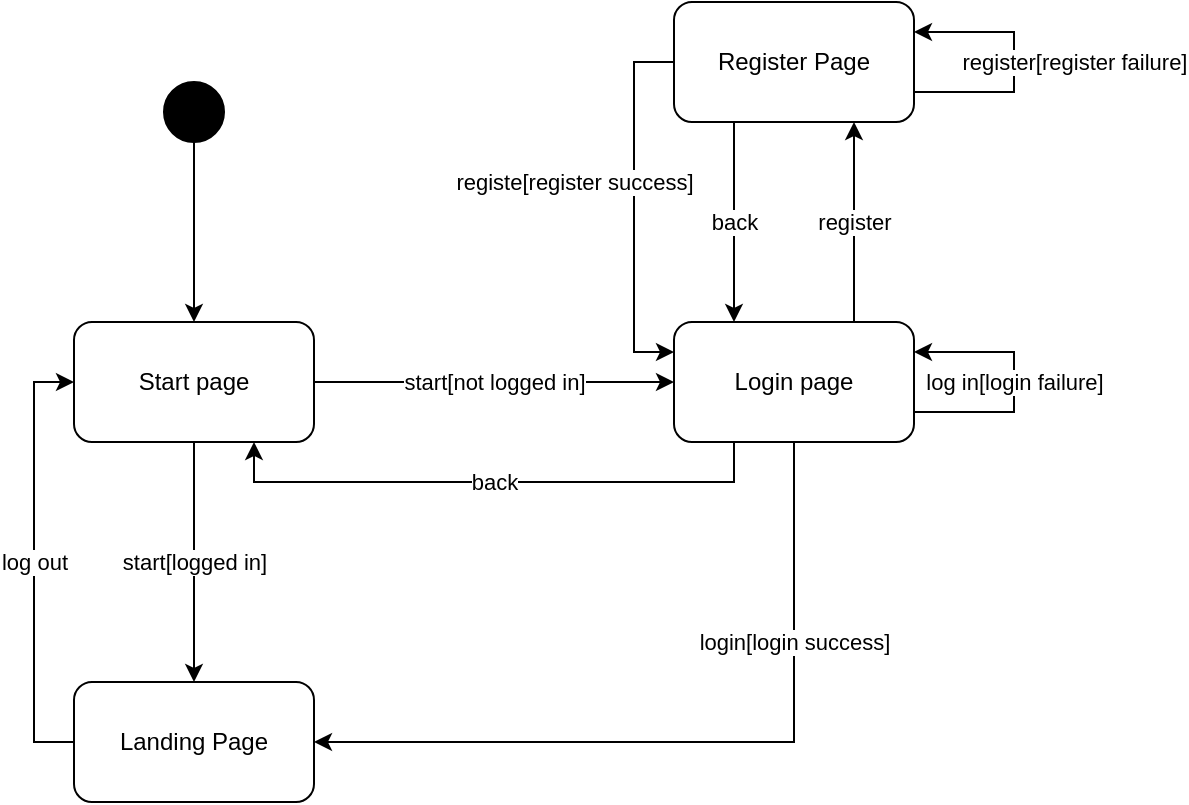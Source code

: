 <mxfile version="27.0.9">
  <diagram name="Page-1" id="5fgTQaSRWiULj1eeUTge">
    <mxGraphModel dx="1426" dy="777" grid="1" gridSize="10" guides="1" tooltips="1" connect="1" arrows="1" fold="1" page="1" pageScale="1" pageWidth="850" pageHeight="1100" math="0" shadow="0">
      <root>
        <mxCell id="0" />
        <mxCell id="1" parent="0" />
        <mxCell id="AuK5fmxB9djpSmVlIG6D-10" value="start[logged in]" style="edgeStyle=orthogonalEdgeStyle;rounded=0;orthogonalLoop=1;jettySize=auto;html=1;" edge="1" parent="1" source="AuK5fmxB9djpSmVlIG6D-1" target="AuK5fmxB9djpSmVlIG6D-4">
          <mxGeometry relative="1" as="geometry" />
        </mxCell>
        <mxCell id="AuK5fmxB9djpSmVlIG6D-11" value="start[not logged in]" style="edgeStyle=orthogonalEdgeStyle;rounded=0;orthogonalLoop=1;jettySize=auto;html=1;" edge="1" parent="1" source="AuK5fmxB9djpSmVlIG6D-1" target="AuK5fmxB9djpSmVlIG6D-2">
          <mxGeometry relative="1" as="geometry" />
        </mxCell>
        <mxCell id="AuK5fmxB9djpSmVlIG6D-1" value="Start page" style="rounded=1;whiteSpace=wrap;html=1;" vertex="1" parent="1">
          <mxGeometry x="200" y="240" width="120" height="60" as="geometry" />
        </mxCell>
        <mxCell id="AuK5fmxB9djpSmVlIG6D-14" value="register" style="edgeStyle=orthogonalEdgeStyle;rounded=0;orthogonalLoop=1;jettySize=auto;html=1;exitX=0.75;exitY=0;exitDx=0;exitDy=0;entryX=0.75;entryY=1;entryDx=0;entryDy=0;" edge="1" parent="1" source="AuK5fmxB9djpSmVlIG6D-2" target="AuK5fmxB9djpSmVlIG6D-3">
          <mxGeometry relative="1" as="geometry" />
        </mxCell>
        <mxCell id="AuK5fmxB9djpSmVlIG6D-16" value="login[login success]" style="edgeStyle=orthogonalEdgeStyle;rounded=0;orthogonalLoop=1;jettySize=auto;html=1;exitX=0.5;exitY=1;exitDx=0;exitDy=0;entryX=1;entryY=0.5;entryDx=0;entryDy=0;" edge="1" parent="1" source="AuK5fmxB9djpSmVlIG6D-2" target="AuK5fmxB9djpSmVlIG6D-4">
          <mxGeometry x="-0.487" relative="1" as="geometry">
            <mxPoint as="offset" />
          </mxGeometry>
        </mxCell>
        <mxCell id="AuK5fmxB9djpSmVlIG6D-21" value="back" style="edgeStyle=orthogonalEdgeStyle;rounded=0;orthogonalLoop=1;jettySize=auto;html=1;exitX=0.25;exitY=1;exitDx=0;exitDy=0;entryX=0.75;entryY=1;entryDx=0;entryDy=0;" edge="1" parent="1" source="AuK5fmxB9djpSmVlIG6D-2" target="AuK5fmxB9djpSmVlIG6D-1">
          <mxGeometry relative="1" as="geometry" />
        </mxCell>
        <mxCell id="AuK5fmxB9djpSmVlIG6D-2" value="Login page" style="rounded=1;whiteSpace=wrap;html=1;" vertex="1" parent="1">
          <mxGeometry x="500" y="240" width="120" height="60" as="geometry" />
        </mxCell>
        <mxCell id="AuK5fmxB9djpSmVlIG6D-19" value="back" style="edgeStyle=orthogonalEdgeStyle;rounded=0;orthogonalLoop=1;jettySize=auto;html=1;exitX=0.25;exitY=1;exitDx=0;exitDy=0;entryX=0.25;entryY=0;entryDx=0;entryDy=0;" edge="1" parent="1" source="AuK5fmxB9djpSmVlIG6D-3" target="AuK5fmxB9djpSmVlIG6D-2">
          <mxGeometry relative="1" as="geometry" />
        </mxCell>
        <mxCell id="AuK5fmxB9djpSmVlIG6D-20" value="registe[register success]" style="edgeStyle=orthogonalEdgeStyle;rounded=0;orthogonalLoop=1;jettySize=auto;html=1;exitX=0;exitY=0.5;exitDx=0;exitDy=0;entryX=0;entryY=0.25;entryDx=0;entryDy=0;" edge="1" parent="1" source="AuK5fmxB9djpSmVlIG6D-3" target="AuK5fmxB9djpSmVlIG6D-2">
          <mxGeometry x="-0.135" y="-30" relative="1" as="geometry">
            <mxPoint as="offset" />
          </mxGeometry>
        </mxCell>
        <mxCell id="AuK5fmxB9djpSmVlIG6D-3" value="Register Page" style="rounded=1;whiteSpace=wrap;html=1;" vertex="1" parent="1">
          <mxGeometry x="500" y="80" width="120" height="60" as="geometry" />
        </mxCell>
        <mxCell id="AuK5fmxB9djpSmVlIG6D-23" value="log out" style="edgeStyle=orthogonalEdgeStyle;rounded=0;orthogonalLoop=1;jettySize=auto;html=1;exitX=0;exitY=0.5;exitDx=0;exitDy=0;entryX=0;entryY=0.5;entryDx=0;entryDy=0;" edge="1" parent="1" source="AuK5fmxB9djpSmVlIG6D-4" target="AuK5fmxB9djpSmVlIG6D-1">
          <mxGeometry relative="1" as="geometry" />
        </mxCell>
        <mxCell id="AuK5fmxB9djpSmVlIG6D-4" value="Landing Page" style="rounded=1;whiteSpace=wrap;html=1;" vertex="1" parent="1">
          <mxGeometry x="200" y="420" width="120" height="60" as="geometry" />
        </mxCell>
        <mxCell id="AuK5fmxB9djpSmVlIG6D-9" value="" style="edgeStyle=orthogonalEdgeStyle;rounded=0;orthogonalLoop=1;jettySize=auto;html=1;" edge="1" parent="1" source="AuK5fmxB9djpSmVlIG6D-7" target="AuK5fmxB9djpSmVlIG6D-1">
          <mxGeometry relative="1" as="geometry" />
        </mxCell>
        <mxCell id="AuK5fmxB9djpSmVlIG6D-7" value="" style="ellipse;whiteSpace=wrap;html=1;aspect=fixed;fillColor=#000000;" vertex="1" parent="1">
          <mxGeometry x="245" y="120" width="30" height="30" as="geometry" />
        </mxCell>
        <mxCell id="AuK5fmxB9djpSmVlIG6D-13" value="log in[login failure]" style="edgeStyle=orthogonalEdgeStyle;rounded=0;orthogonalLoop=1;jettySize=auto;html=1;exitX=1;exitY=0.75;exitDx=0;exitDy=0;entryX=1;entryY=0.25;entryDx=0;entryDy=0;" edge="1" parent="1" source="AuK5fmxB9djpSmVlIG6D-2" target="AuK5fmxB9djpSmVlIG6D-2">
          <mxGeometry relative="1" as="geometry">
            <Array as="points">
              <mxPoint x="670" y="285" />
              <mxPoint x="670" y="255" />
            </Array>
          </mxGeometry>
        </mxCell>
        <mxCell id="AuK5fmxB9djpSmVlIG6D-17" value="register[register failure]" style="edgeStyle=orthogonalEdgeStyle;rounded=0;orthogonalLoop=1;jettySize=auto;html=1;exitX=1;exitY=0.75;exitDx=0;exitDy=0;entryX=1;entryY=0.25;entryDx=0;entryDy=0;" edge="1" parent="1" source="AuK5fmxB9djpSmVlIG6D-3" target="AuK5fmxB9djpSmVlIG6D-3">
          <mxGeometry y="-30" relative="1" as="geometry">
            <Array as="points">
              <mxPoint x="670" y="125" />
              <mxPoint x="670" y="95" />
            </Array>
            <mxPoint as="offset" />
          </mxGeometry>
        </mxCell>
      </root>
    </mxGraphModel>
  </diagram>
</mxfile>
